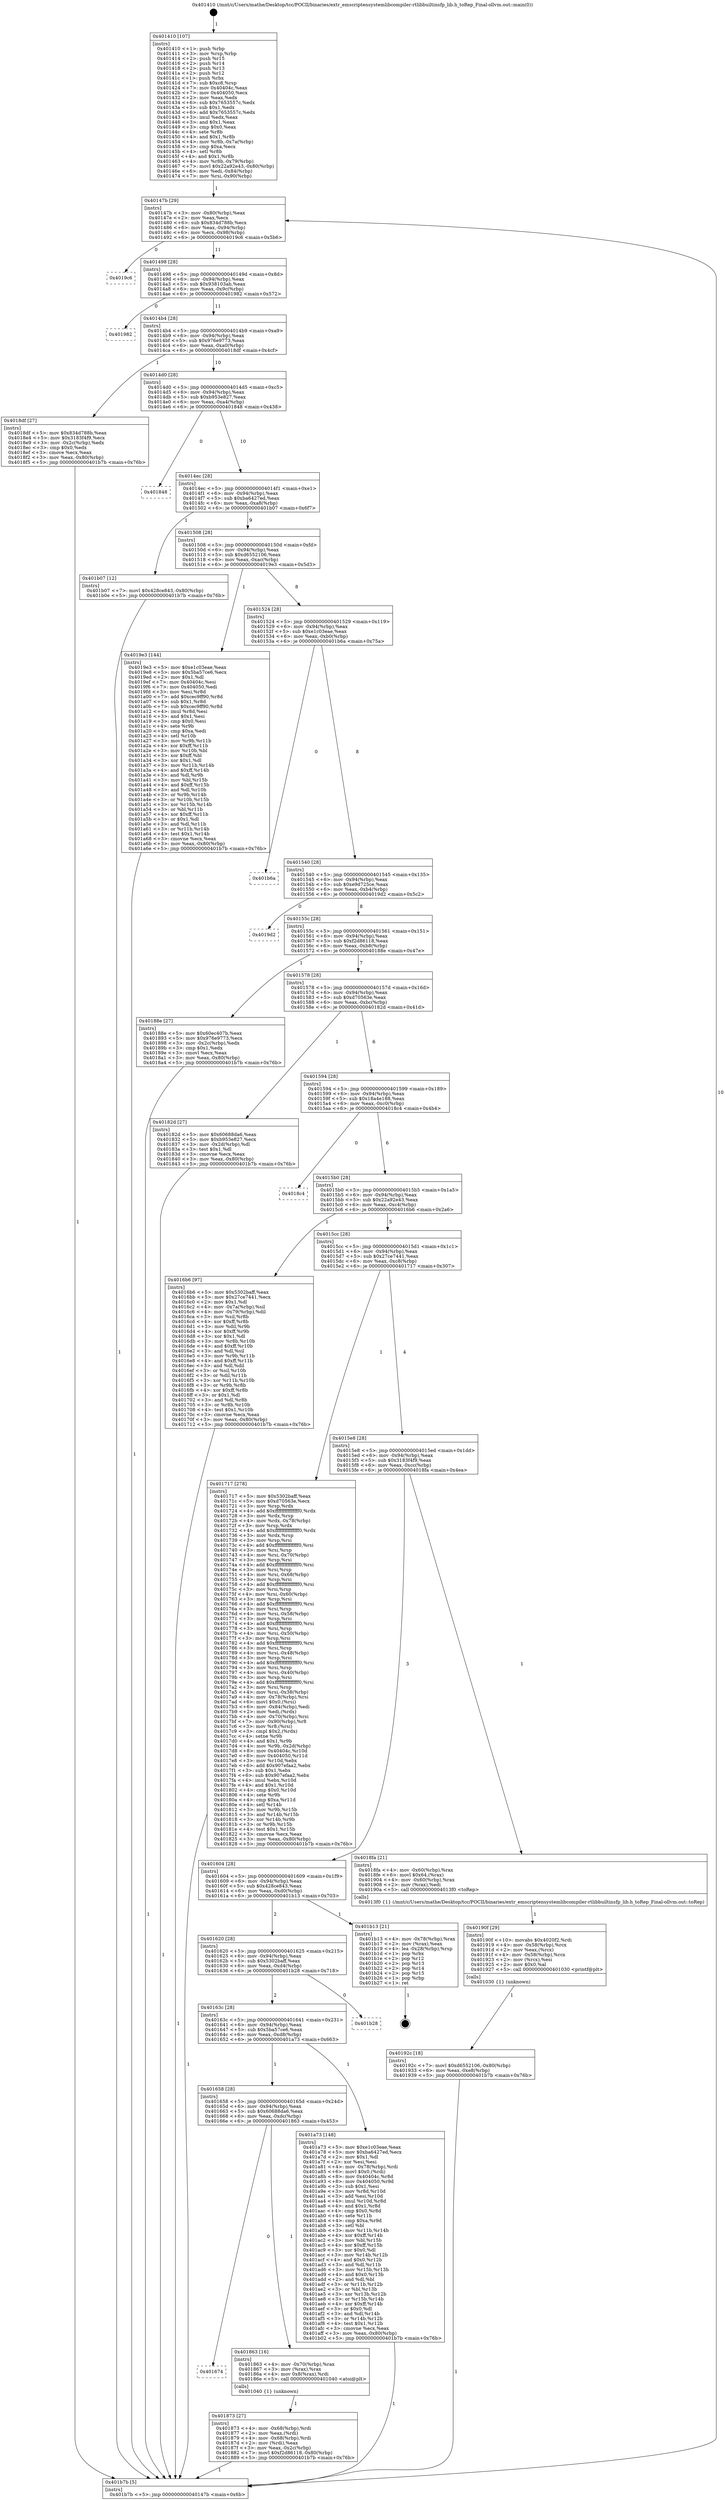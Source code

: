 digraph "0x401410" {
  label = "0x401410 (/mnt/c/Users/mathe/Desktop/tcc/POCII/binaries/extr_emscriptensystemlibcompiler-rtlibbuiltinsfp_lib.h_toRep_Final-ollvm.out::main(0))"
  labelloc = "t"
  node[shape=record]

  Entry [label="",width=0.3,height=0.3,shape=circle,fillcolor=black,style=filled]
  "0x40147b" [label="{
     0x40147b [29]\l
     | [instrs]\l
     &nbsp;&nbsp;0x40147b \<+3\>: mov -0x80(%rbp),%eax\l
     &nbsp;&nbsp;0x40147e \<+2\>: mov %eax,%ecx\l
     &nbsp;&nbsp;0x401480 \<+6\>: sub $0x834d788b,%ecx\l
     &nbsp;&nbsp;0x401486 \<+6\>: mov %eax,-0x94(%rbp)\l
     &nbsp;&nbsp;0x40148c \<+6\>: mov %ecx,-0x98(%rbp)\l
     &nbsp;&nbsp;0x401492 \<+6\>: je 00000000004019c6 \<main+0x5b6\>\l
  }"]
  "0x4019c6" [label="{
     0x4019c6\l
  }", style=dashed]
  "0x401498" [label="{
     0x401498 [28]\l
     | [instrs]\l
     &nbsp;&nbsp;0x401498 \<+5\>: jmp 000000000040149d \<main+0x8d\>\l
     &nbsp;&nbsp;0x40149d \<+6\>: mov -0x94(%rbp),%eax\l
     &nbsp;&nbsp;0x4014a3 \<+5\>: sub $0x938103ab,%eax\l
     &nbsp;&nbsp;0x4014a8 \<+6\>: mov %eax,-0x9c(%rbp)\l
     &nbsp;&nbsp;0x4014ae \<+6\>: je 0000000000401982 \<main+0x572\>\l
  }"]
  Exit [label="",width=0.3,height=0.3,shape=circle,fillcolor=black,style=filled,peripheries=2]
  "0x401982" [label="{
     0x401982\l
  }", style=dashed]
  "0x4014b4" [label="{
     0x4014b4 [28]\l
     | [instrs]\l
     &nbsp;&nbsp;0x4014b4 \<+5\>: jmp 00000000004014b9 \<main+0xa9\>\l
     &nbsp;&nbsp;0x4014b9 \<+6\>: mov -0x94(%rbp),%eax\l
     &nbsp;&nbsp;0x4014bf \<+5\>: sub $0x976e9773,%eax\l
     &nbsp;&nbsp;0x4014c4 \<+6\>: mov %eax,-0xa0(%rbp)\l
     &nbsp;&nbsp;0x4014ca \<+6\>: je 00000000004018df \<main+0x4cf\>\l
  }"]
  "0x40192c" [label="{
     0x40192c [18]\l
     | [instrs]\l
     &nbsp;&nbsp;0x40192c \<+7\>: movl $0xd6552106,-0x80(%rbp)\l
     &nbsp;&nbsp;0x401933 \<+6\>: mov %eax,-0xe8(%rbp)\l
     &nbsp;&nbsp;0x401939 \<+5\>: jmp 0000000000401b7b \<main+0x76b\>\l
  }"]
  "0x4018df" [label="{
     0x4018df [27]\l
     | [instrs]\l
     &nbsp;&nbsp;0x4018df \<+5\>: mov $0x834d788b,%eax\l
     &nbsp;&nbsp;0x4018e4 \<+5\>: mov $0x3183f4f9,%ecx\l
     &nbsp;&nbsp;0x4018e9 \<+3\>: mov -0x2c(%rbp),%edx\l
     &nbsp;&nbsp;0x4018ec \<+3\>: cmp $0x0,%edx\l
     &nbsp;&nbsp;0x4018ef \<+3\>: cmove %ecx,%eax\l
     &nbsp;&nbsp;0x4018f2 \<+3\>: mov %eax,-0x80(%rbp)\l
     &nbsp;&nbsp;0x4018f5 \<+5\>: jmp 0000000000401b7b \<main+0x76b\>\l
  }"]
  "0x4014d0" [label="{
     0x4014d0 [28]\l
     | [instrs]\l
     &nbsp;&nbsp;0x4014d0 \<+5\>: jmp 00000000004014d5 \<main+0xc5\>\l
     &nbsp;&nbsp;0x4014d5 \<+6\>: mov -0x94(%rbp),%eax\l
     &nbsp;&nbsp;0x4014db \<+5\>: sub $0xb953e827,%eax\l
     &nbsp;&nbsp;0x4014e0 \<+6\>: mov %eax,-0xa4(%rbp)\l
     &nbsp;&nbsp;0x4014e6 \<+6\>: je 0000000000401848 \<main+0x438\>\l
  }"]
  "0x40190f" [label="{
     0x40190f [29]\l
     | [instrs]\l
     &nbsp;&nbsp;0x40190f \<+10\>: movabs $0x4020f2,%rdi\l
     &nbsp;&nbsp;0x401919 \<+4\>: mov -0x58(%rbp),%rcx\l
     &nbsp;&nbsp;0x40191d \<+2\>: mov %eax,(%rcx)\l
     &nbsp;&nbsp;0x40191f \<+4\>: mov -0x58(%rbp),%rcx\l
     &nbsp;&nbsp;0x401923 \<+2\>: mov (%rcx),%esi\l
     &nbsp;&nbsp;0x401925 \<+2\>: mov $0x0,%al\l
     &nbsp;&nbsp;0x401927 \<+5\>: call 0000000000401030 \<printf@plt\>\l
     | [calls]\l
     &nbsp;&nbsp;0x401030 \{1\} (unknown)\l
  }"]
  "0x401848" [label="{
     0x401848\l
  }", style=dashed]
  "0x4014ec" [label="{
     0x4014ec [28]\l
     | [instrs]\l
     &nbsp;&nbsp;0x4014ec \<+5\>: jmp 00000000004014f1 \<main+0xe1\>\l
     &nbsp;&nbsp;0x4014f1 \<+6\>: mov -0x94(%rbp),%eax\l
     &nbsp;&nbsp;0x4014f7 \<+5\>: sub $0xba6427ed,%eax\l
     &nbsp;&nbsp;0x4014fc \<+6\>: mov %eax,-0xa8(%rbp)\l
     &nbsp;&nbsp;0x401502 \<+6\>: je 0000000000401b07 \<main+0x6f7\>\l
  }"]
  "0x401873" [label="{
     0x401873 [27]\l
     | [instrs]\l
     &nbsp;&nbsp;0x401873 \<+4\>: mov -0x68(%rbp),%rdi\l
     &nbsp;&nbsp;0x401877 \<+2\>: mov %eax,(%rdi)\l
     &nbsp;&nbsp;0x401879 \<+4\>: mov -0x68(%rbp),%rdi\l
     &nbsp;&nbsp;0x40187d \<+2\>: mov (%rdi),%eax\l
     &nbsp;&nbsp;0x40187f \<+3\>: mov %eax,-0x2c(%rbp)\l
     &nbsp;&nbsp;0x401882 \<+7\>: movl $0xf2d86118,-0x80(%rbp)\l
     &nbsp;&nbsp;0x401889 \<+5\>: jmp 0000000000401b7b \<main+0x76b\>\l
  }"]
  "0x401b07" [label="{
     0x401b07 [12]\l
     | [instrs]\l
     &nbsp;&nbsp;0x401b07 \<+7\>: movl $0x428ce843,-0x80(%rbp)\l
     &nbsp;&nbsp;0x401b0e \<+5\>: jmp 0000000000401b7b \<main+0x76b\>\l
  }"]
  "0x401508" [label="{
     0x401508 [28]\l
     | [instrs]\l
     &nbsp;&nbsp;0x401508 \<+5\>: jmp 000000000040150d \<main+0xfd\>\l
     &nbsp;&nbsp;0x40150d \<+6\>: mov -0x94(%rbp),%eax\l
     &nbsp;&nbsp;0x401513 \<+5\>: sub $0xd6552106,%eax\l
     &nbsp;&nbsp;0x401518 \<+6\>: mov %eax,-0xac(%rbp)\l
     &nbsp;&nbsp;0x40151e \<+6\>: je 00000000004019e3 \<main+0x5d3\>\l
  }"]
  "0x401674" [label="{
     0x401674\l
  }", style=dashed]
  "0x4019e3" [label="{
     0x4019e3 [144]\l
     | [instrs]\l
     &nbsp;&nbsp;0x4019e3 \<+5\>: mov $0xe1c03eae,%eax\l
     &nbsp;&nbsp;0x4019e8 \<+5\>: mov $0x5ba57ce6,%ecx\l
     &nbsp;&nbsp;0x4019ed \<+2\>: mov $0x1,%dl\l
     &nbsp;&nbsp;0x4019ef \<+7\>: mov 0x40404c,%esi\l
     &nbsp;&nbsp;0x4019f6 \<+7\>: mov 0x404050,%edi\l
     &nbsp;&nbsp;0x4019fd \<+3\>: mov %esi,%r8d\l
     &nbsp;&nbsp;0x401a00 \<+7\>: add $0xcec9ff90,%r8d\l
     &nbsp;&nbsp;0x401a07 \<+4\>: sub $0x1,%r8d\l
     &nbsp;&nbsp;0x401a0b \<+7\>: sub $0xcec9ff90,%r8d\l
     &nbsp;&nbsp;0x401a12 \<+4\>: imul %r8d,%esi\l
     &nbsp;&nbsp;0x401a16 \<+3\>: and $0x1,%esi\l
     &nbsp;&nbsp;0x401a19 \<+3\>: cmp $0x0,%esi\l
     &nbsp;&nbsp;0x401a1c \<+4\>: sete %r9b\l
     &nbsp;&nbsp;0x401a20 \<+3\>: cmp $0xa,%edi\l
     &nbsp;&nbsp;0x401a23 \<+4\>: setl %r10b\l
     &nbsp;&nbsp;0x401a27 \<+3\>: mov %r9b,%r11b\l
     &nbsp;&nbsp;0x401a2a \<+4\>: xor $0xff,%r11b\l
     &nbsp;&nbsp;0x401a2e \<+3\>: mov %r10b,%bl\l
     &nbsp;&nbsp;0x401a31 \<+3\>: xor $0xff,%bl\l
     &nbsp;&nbsp;0x401a34 \<+3\>: xor $0x1,%dl\l
     &nbsp;&nbsp;0x401a37 \<+3\>: mov %r11b,%r14b\l
     &nbsp;&nbsp;0x401a3a \<+4\>: and $0xff,%r14b\l
     &nbsp;&nbsp;0x401a3e \<+3\>: and %dl,%r9b\l
     &nbsp;&nbsp;0x401a41 \<+3\>: mov %bl,%r15b\l
     &nbsp;&nbsp;0x401a44 \<+4\>: and $0xff,%r15b\l
     &nbsp;&nbsp;0x401a48 \<+3\>: and %dl,%r10b\l
     &nbsp;&nbsp;0x401a4b \<+3\>: or %r9b,%r14b\l
     &nbsp;&nbsp;0x401a4e \<+3\>: or %r10b,%r15b\l
     &nbsp;&nbsp;0x401a51 \<+3\>: xor %r15b,%r14b\l
     &nbsp;&nbsp;0x401a54 \<+3\>: or %bl,%r11b\l
     &nbsp;&nbsp;0x401a57 \<+4\>: xor $0xff,%r11b\l
     &nbsp;&nbsp;0x401a5b \<+3\>: or $0x1,%dl\l
     &nbsp;&nbsp;0x401a5e \<+3\>: and %dl,%r11b\l
     &nbsp;&nbsp;0x401a61 \<+3\>: or %r11b,%r14b\l
     &nbsp;&nbsp;0x401a64 \<+4\>: test $0x1,%r14b\l
     &nbsp;&nbsp;0x401a68 \<+3\>: cmovne %ecx,%eax\l
     &nbsp;&nbsp;0x401a6b \<+3\>: mov %eax,-0x80(%rbp)\l
     &nbsp;&nbsp;0x401a6e \<+5\>: jmp 0000000000401b7b \<main+0x76b\>\l
  }"]
  "0x401524" [label="{
     0x401524 [28]\l
     | [instrs]\l
     &nbsp;&nbsp;0x401524 \<+5\>: jmp 0000000000401529 \<main+0x119\>\l
     &nbsp;&nbsp;0x401529 \<+6\>: mov -0x94(%rbp),%eax\l
     &nbsp;&nbsp;0x40152f \<+5\>: sub $0xe1c03eae,%eax\l
     &nbsp;&nbsp;0x401534 \<+6\>: mov %eax,-0xb0(%rbp)\l
     &nbsp;&nbsp;0x40153a \<+6\>: je 0000000000401b6a \<main+0x75a\>\l
  }"]
  "0x401863" [label="{
     0x401863 [16]\l
     | [instrs]\l
     &nbsp;&nbsp;0x401863 \<+4\>: mov -0x70(%rbp),%rax\l
     &nbsp;&nbsp;0x401867 \<+3\>: mov (%rax),%rax\l
     &nbsp;&nbsp;0x40186a \<+4\>: mov 0x8(%rax),%rdi\l
     &nbsp;&nbsp;0x40186e \<+5\>: call 0000000000401040 \<atoi@plt\>\l
     | [calls]\l
     &nbsp;&nbsp;0x401040 \{1\} (unknown)\l
  }"]
  "0x401b6a" [label="{
     0x401b6a\l
  }", style=dashed]
  "0x401540" [label="{
     0x401540 [28]\l
     | [instrs]\l
     &nbsp;&nbsp;0x401540 \<+5\>: jmp 0000000000401545 \<main+0x135\>\l
     &nbsp;&nbsp;0x401545 \<+6\>: mov -0x94(%rbp),%eax\l
     &nbsp;&nbsp;0x40154b \<+5\>: sub $0xe9d725ce,%eax\l
     &nbsp;&nbsp;0x401550 \<+6\>: mov %eax,-0xb4(%rbp)\l
     &nbsp;&nbsp;0x401556 \<+6\>: je 00000000004019d2 \<main+0x5c2\>\l
  }"]
  "0x401658" [label="{
     0x401658 [28]\l
     | [instrs]\l
     &nbsp;&nbsp;0x401658 \<+5\>: jmp 000000000040165d \<main+0x24d\>\l
     &nbsp;&nbsp;0x40165d \<+6\>: mov -0x94(%rbp),%eax\l
     &nbsp;&nbsp;0x401663 \<+5\>: sub $0x60688da6,%eax\l
     &nbsp;&nbsp;0x401668 \<+6\>: mov %eax,-0xdc(%rbp)\l
     &nbsp;&nbsp;0x40166e \<+6\>: je 0000000000401863 \<main+0x453\>\l
  }"]
  "0x4019d2" [label="{
     0x4019d2\l
  }", style=dashed]
  "0x40155c" [label="{
     0x40155c [28]\l
     | [instrs]\l
     &nbsp;&nbsp;0x40155c \<+5\>: jmp 0000000000401561 \<main+0x151\>\l
     &nbsp;&nbsp;0x401561 \<+6\>: mov -0x94(%rbp),%eax\l
     &nbsp;&nbsp;0x401567 \<+5\>: sub $0xf2d86118,%eax\l
     &nbsp;&nbsp;0x40156c \<+6\>: mov %eax,-0xb8(%rbp)\l
     &nbsp;&nbsp;0x401572 \<+6\>: je 000000000040188e \<main+0x47e\>\l
  }"]
  "0x401a73" [label="{
     0x401a73 [148]\l
     | [instrs]\l
     &nbsp;&nbsp;0x401a73 \<+5\>: mov $0xe1c03eae,%eax\l
     &nbsp;&nbsp;0x401a78 \<+5\>: mov $0xba6427ed,%ecx\l
     &nbsp;&nbsp;0x401a7d \<+2\>: mov $0x1,%dl\l
     &nbsp;&nbsp;0x401a7f \<+2\>: xor %esi,%esi\l
     &nbsp;&nbsp;0x401a81 \<+4\>: mov -0x78(%rbp),%rdi\l
     &nbsp;&nbsp;0x401a85 \<+6\>: movl $0x0,(%rdi)\l
     &nbsp;&nbsp;0x401a8b \<+8\>: mov 0x40404c,%r8d\l
     &nbsp;&nbsp;0x401a93 \<+8\>: mov 0x404050,%r9d\l
     &nbsp;&nbsp;0x401a9b \<+3\>: sub $0x1,%esi\l
     &nbsp;&nbsp;0x401a9e \<+3\>: mov %r8d,%r10d\l
     &nbsp;&nbsp;0x401aa1 \<+3\>: add %esi,%r10d\l
     &nbsp;&nbsp;0x401aa4 \<+4\>: imul %r10d,%r8d\l
     &nbsp;&nbsp;0x401aa8 \<+4\>: and $0x1,%r8d\l
     &nbsp;&nbsp;0x401aac \<+4\>: cmp $0x0,%r8d\l
     &nbsp;&nbsp;0x401ab0 \<+4\>: sete %r11b\l
     &nbsp;&nbsp;0x401ab4 \<+4\>: cmp $0xa,%r9d\l
     &nbsp;&nbsp;0x401ab8 \<+3\>: setl %bl\l
     &nbsp;&nbsp;0x401abb \<+3\>: mov %r11b,%r14b\l
     &nbsp;&nbsp;0x401abe \<+4\>: xor $0xff,%r14b\l
     &nbsp;&nbsp;0x401ac2 \<+3\>: mov %bl,%r15b\l
     &nbsp;&nbsp;0x401ac5 \<+4\>: xor $0xff,%r15b\l
     &nbsp;&nbsp;0x401ac9 \<+3\>: xor $0x0,%dl\l
     &nbsp;&nbsp;0x401acc \<+3\>: mov %r14b,%r12b\l
     &nbsp;&nbsp;0x401acf \<+4\>: and $0x0,%r12b\l
     &nbsp;&nbsp;0x401ad3 \<+3\>: and %dl,%r11b\l
     &nbsp;&nbsp;0x401ad6 \<+3\>: mov %r15b,%r13b\l
     &nbsp;&nbsp;0x401ad9 \<+4\>: and $0x0,%r13b\l
     &nbsp;&nbsp;0x401add \<+2\>: and %dl,%bl\l
     &nbsp;&nbsp;0x401adf \<+3\>: or %r11b,%r12b\l
     &nbsp;&nbsp;0x401ae2 \<+3\>: or %bl,%r13b\l
     &nbsp;&nbsp;0x401ae5 \<+3\>: xor %r13b,%r12b\l
     &nbsp;&nbsp;0x401ae8 \<+3\>: or %r15b,%r14b\l
     &nbsp;&nbsp;0x401aeb \<+4\>: xor $0xff,%r14b\l
     &nbsp;&nbsp;0x401aef \<+3\>: or $0x0,%dl\l
     &nbsp;&nbsp;0x401af2 \<+3\>: and %dl,%r14b\l
     &nbsp;&nbsp;0x401af5 \<+3\>: or %r14b,%r12b\l
     &nbsp;&nbsp;0x401af8 \<+4\>: test $0x1,%r12b\l
     &nbsp;&nbsp;0x401afc \<+3\>: cmovne %ecx,%eax\l
     &nbsp;&nbsp;0x401aff \<+3\>: mov %eax,-0x80(%rbp)\l
     &nbsp;&nbsp;0x401b02 \<+5\>: jmp 0000000000401b7b \<main+0x76b\>\l
  }"]
  "0x40188e" [label="{
     0x40188e [27]\l
     | [instrs]\l
     &nbsp;&nbsp;0x40188e \<+5\>: mov $0x60ec407b,%eax\l
     &nbsp;&nbsp;0x401893 \<+5\>: mov $0x976e9773,%ecx\l
     &nbsp;&nbsp;0x401898 \<+3\>: mov -0x2c(%rbp),%edx\l
     &nbsp;&nbsp;0x40189b \<+3\>: cmp $0x1,%edx\l
     &nbsp;&nbsp;0x40189e \<+3\>: cmovl %ecx,%eax\l
     &nbsp;&nbsp;0x4018a1 \<+3\>: mov %eax,-0x80(%rbp)\l
     &nbsp;&nbsp;0x4018a4 \<+5\>: jmp 0000000000401b7b \<main+0x76b\>\l
  }"]
  "0x401578" [label="{
     0x401578 [28]\l
     | [instrs]\l
     &nbsp;&nbsp;0x401578 \<+5\>: jmp 000000000040157d \<main+0x16d\>\l
     &nbsp;&nbsp;0x40157d \<+6\>: mov -0x94(%rbp),%eax\l
     &nbsp;&nbsp;0x401583 \<+5\>: sub $0xd70563e,%eax\l
     &nbsp;&nbsp;0x401588 \<+6\>: mov %eax,-0xbc(%rbp)\l
     &nbsp;&nbsp;0x40158e \<+6\>: je 000000000040182d \<main+0x41d\>\l
  }"]
  "0x40163c" [label="{
     0x40163c [28]\l
     | [instrs]\l
     &nbsp;&nbsp;0x40163c \<+5\>: jmp 0000000000401641 \<main+0x231\>\l
     &nbsp;&nbsp;0x401641 \<+6\>: mov -0x94(%rbp),%eax\l
     &nbsp;&nbsp;0x401647 \<+5\>: sub $0x5ba57ce6,%eax\l
     &nbsp;&nbsp;0x40164c \<+6\>: mov %eax,-0xd8(%rbp)\l
     &nbsp;&nbsp;0x401652 \<+6\>: je 0000000000401a73 \<main+0x663\>\l
  }"]
  "0x40182d" [label="{
     0x40182d [27]\l
     | [instrs]\l
     &nbsp;&nbsp;0x40182d \<+5\>: mov $0x60688da6,%eax\l
     &nbsp;&nbsp;0x401832 \<+5\>: mov $0xb953e827,%ecx\l
     &nbsp;&nbsp;0x401837 \<+3\>: mov -0x2d(%rbp),%dl\l
     &nbsp;&nbsp;0x40183a \<+3\>: test $0x1,%dl\l
     &nbsp;&nbsp;0x40183d \<+3\>: cmovne %ecx,%eax\l
     &nbsp;&nbsp;0x401840 \<+3\>: mov %eax,-0x80(%rbp)\l
     &nbsp;&nbsp;0x401843 \<+5\>: jmp 0000000000401b7b \<main+0x76b\>\l
  }"]
  "0x401594" [label="{
     0x401594 [28]\l
     | [instrs]\l
     &nbsp;&nbsp;0x401594 \<+5\>: jmp 0000000000401599 \<main+0x189\>\l
     &nbsp;&nbsp;0x401599 \<+6\>: mov -0x94(%rbp),%eax\l
     &nbsp;&nbsp;0x40159f \<+5\>: sub $0x18a4e188,%eax\l
     &nbsp;&nbsp;0x4015a4 \<+6\>: mov %eax,-0xc0(%rbp)\l
     &nbsp;&nbsp;0x4015aa \<+6\>: je 00000000004018c4 \<main+0x4b4\>\l
  }"]
  "0x401b28" [label="{
     0x401b28\l
  }", style=dashed]
  "0x4018c4" [label="{
     0x4018c4\l
  }", style=dashed]
  "0x4015b0" [label="{
     0x4015b0 [28]\l
     | [instrs]\l
     &nbsp;&nbsp;0x4015b0 \<+5\>: jmp 00000000004015b5 \<main+0x1a5\>\l
     &nbsp;&nbsp;0x4015b5 \<+6\>: mov -0x94(%rbp),%eax\l
     &nbsp;&nbsp;0x4015bb \<+5\>: sub $0x22a92e43,%eax\l
     &nbsp;&nbsp;0x4015c0 \<+6\>: mov %eax,-0xc4(%rbp)\l
     &nbsp;&nbsp;0x4015c6 \<+6\>: je 00000000004016b6 \<main+0x2a6\>\l
  }"]
  "0x401620" [label="{
     0x401620 [28]\l
     | [instrs]\l
     &nbsp;&nbsp;0x401620 \<+5\>: jmp 0000000000401625 \<main+0x215\>\l
     &nbsp;&nbsp;0x401625 \<+6\>: mov -0x94(%rbp),%eax\l
     &nbsp;&nbsp;0x40162b \<+5\>: sub $0x5302baff,%eax\l
     &nbsp;&nbsp;0x401630 \<+6\>: mov %eax,-0xd4(%rbp)\l
     &nbsp;&nbsp;0x401636 \<+6\>: je 0000000000401b28 \<main+0x718\>\l
  }"]
  "0x4016b6" [label="{
     0x4016b6 [97]\l
     | [instrs]\l
     &nbsp;&nbsp;0x4016b6 \<+5\>: mov $0x5302baff,%eax\l
     &nbsp;&nbsp;0x4016bb \<+5\>: mov $0x27ce7441,%ecx\l
     &nbsp;&nbsp;0x4016c0 \<+2\>: mov $0x1,%dl\l
     &nbsp;&nbsp;0x4016c2 \<+4\>: mov -0x7a(%rbp),%sil\l
     &nbsp;&nbsp;0x4016c6 \<+4\>: mov -0x79(%rbp),%dil\l
     &nbsp;&nbsp;0x4016ca \<+3\>: mov %sil,%r8b\l
     &nbsp;&nbsp;0x4016cd \<+4\>: xor $0xff,%r8b\l
     &nbsp;&nbsp;0x4016d1 \<+3\>: mov %dil,%r9b\l
     &nbsp;&nbsp;0x4016d4 \<+4\>: xor $0xff,%r9b\l
     &nbsp;&nbsp;0x4016d8 \<+3\>: xor $0x1,%dl\l
     &nbsp;&nbsp;0x4016db \<+3\>: mov %r8b,%r10b\l
     &nbsp;&nbsp;0x4016de \<+4\>: and $0xff,%r10b\l
     &nbsp;&nbsp;0x4016e2 \<+3\>: and %dl,%sil\l
     &nbsp;&nbsp;0x4016e5 \<+3\>: mov %r9b,%r11b\l
     &nbsp;&nbsp;0x4016e8 \<+4\>: and $0xff,%r11b\l
     &nbsp;&nbsp;0x4016ec \<+3\>: and %dl,%dil\l
     &nbsp;&nbsp;0x4016ef \<+3\>: or %sil,%r10b\l
     &nbsp;&nbsp;0x4016f2 \<+3\>: or %dil,%r11b\l
     &nbsp;&nbsp;0x4016f5 \<+3\>: xor %r11b,%r10b\l
     &nbsp;&nbsp;0x4016f8 \<+3\>: or %r9b,%r8b\l
     &nbsp;&nbsp;0x4016fb \<+4\>: xor $0xff,%r8b\l
     &nbsp;&nbsp;0x4016ff \<+3\>: or $0x1,%dl\l
     &nbsp;&nbsp;0x401702 \<+3\>: and %dl,%r8b\l
     &nbsp;&nbsp;0x401705 \<+3\>: or %r8b,%r10b\l
     &nbsp;&nbsp;0x401708 \<+4\>: test $0x1,%r10b\l
     &nbsp;&nbsp;0x40170c \<+3\>: cmovne %ecx,%eax\l
     &nbsp;&nbsp;0x40170f \<+3\>: mov %eax,-0x80(%rbp)\l
     &nbsp;&nbsp;0x401712 \<+5\>: jmp 0000000000401b7b \<main+0x76b\>\l
  }"]
  "0x4015cc" [label="{
     0x4015cc [28]\l
     | [instrs]\l
     &nbsp;&nbsp;0x4015cc \<+5\>: jmp 00000000004015d1 \<main+0x1c1\>\l
     &nbsp;&nbsp;0x4015d1 \<+6\>: mov -0x94(%rbp),%eax\l
     &nbsp;&nbsp;0x4015d7 \<+5\>: sub $0x27ce7441,%eax\l
     &nbsp;&nbsp;0x4015dc \<+6\>: mov %eax,-0xc8(%rbp)\l
     &nbsp;&nbsp;0x4015e2 \<+6\>: je 0000000000401717 \<main+0x307\>\l
  }"]
  "0x401b7b" [label="{
     0x401b7b [5]\l
     | [instrs]\l
     &nbsp;&nbsp;0x401b7b \<+5\>: jmp 000000000040147b \<main+0x6b\>\l
  }"]
  "0x401410" [label="{
     0x401410 [107]\l
     | [instrs]\l
     &nbsp;&nbsp;0x401410 \<+1\>: push %rbp\l
     &nbsp;&nbsp;0x401411 \<+3\>: mov %rsp,%rbp\l
     &nbsp;&nbsp;0x401414 \<+2\>: push %r15\l
     &nbsp;&nbsp;0x401416 \<+2\>: push %r14\l
     &nbsp;&nbsp;0x401418 \<+2\>: push %r13\l
     &nbsp;&nbsp;0x40141a \<+2\>: push %r12\l
     &nbsp;&nbsp;0x40141c \<+1\>: push %rbx\l
     &nbsp;&nbsp;0x40141d \<+7\>: sub $0xc8,%rsp\l
     &nbsp;&nbsp;0x401424 \<+7\>: mov 0x40404c,%eax\l
     &nbsp;&nbsp;0x40142b \<+7\>: mov 0x404050,%ecx\l
     &nbsp;&nbsp;0x401432 \<+2\>: mov %eax,%edx\l
     &nbsp;&nbsp;0x401434 \<+6\>: sub $0x7653557c,%edx\l
     &nbsp;&nbsp;0x40143a \<+3\>: sub $0x1,%edx\l
     &nbsp;&nbsp;0x40143d \<+6\>: add $0x7653557c,%edx\l
     &nbsp;&nbsp;0x401443 \<+3\>: imul %edx,%eax\l
     &nbsp;&nbsp;0x401446 \<+3\>: and $0x1,%eax\l
     &nbsp;&nbsp;0x401449 \<+3\>: cmp $0x0,%eax\l
     &nbsp;&nbsp;0x40144c \<+4\>: sete %r8b\l
     &nbsp;&nbsp;0x401450 \<+4\>: and $0x1,%r8b\l
     &nbsp;&nbsp;0x401454 \<+4\>: mov %r8b,-0x7a(%rbp)\l
     &nbsp;&nbsp;0x401458 \<+3\>: cmp $0xa,%ecx\l
     &nbsp;&nbsp;0x40145b \<+4\>: setl %r8b\l
     &nbsp;&nbsp;0x40145f \<+4\>: and $0x1,%r8b\l
     &nbsp;&nbsp;0x401463 \<+4\>: mov %r8b,-0x79(%rbp)\l
     &nbsp;&nbsp;0x401467 \<+7\>: movl $0x22a92e43,-0x80(%rbp)\l
     &nbsp;&nbsp;0x40146e \<+6\>: mov %edi,-0x84(%rbp)\l
     &nbsp;&nbsp;0x401474 \<+7\>: mov %rsi,-0x90(%rbp)\l
  }"]
  "0x401b13" [label="{
     0x401b13 [21]\l
     | [instrs]\l
     &nbsp;&nbsp;0x401b13 \<+4\>: mov -0x78(%rbp),%rax\l
     &nbsp;&nbsp;0x401b17 \<+2\>: mov (%rax),%eax\l
     &nbsp;&nbsp;0x401b19 \<+4\>: lea -0x28(%rbp),%rsp\l
     &nbsp;&nbsp;0x401b1d \<+1\>: pop %rbx\l
     &nbsp;&nbsp;0x401b1e \<+2\>: pop %r12\l
     &nbsp;&nbsp;0x401b20 \<+2\>: pop %r13\l
     &nbsp;&nbsp;0x401b22 \<+2\>: pop %r14\l
     &nbsp;&nbsp;0x401b24 \<+2\>: pop %r15\l
     &nbsp;&nbsp;0x401b26 \<+1\>: pop %rbp\l
     &nbsp;&nbsp;0x401b27 \<+1\>: ret\l
  }"]
  "0x401717" [label="{
     0x401717 [278]\l
     | [instrs]\l
     &nbsp;&nbsp;0x401717 \<+5\>: mov $0x5302baff,%eax\l
     &nbsp;&nbsp;0x40171c \<+5\>: mov $0xd70563e,%ecx\l
     &nbsp;&nbsp;0x401721 \<+3\>: mov %rsp,%rdx\l
     &nbsp;&nbsp;0x401724 \<+4\>: add $0xfffffffffffffff0,%rdx\l
     &nbsp;&nbsp;0x401728 \<+3\>: mov %rdx,%rsp\l
     &nbsp;&nbsp;0x40172b \<+4\>: mov %rdx,-0x78(%rbp)\l
     &nbsp;&nbsp;0x40172f \<+3\>: mov %rsp,%rdx\l
     &nbsp;&nbsp;0x401732 \<+4\>: add $0xfffffffffffffff0,%rdx\l
     &nbsp;&nbsp;0x401736 \<+3\>: mov %rdx,%rsp\l
     &nbsp;&nbsp;0x401739 \<+3\>: mov %rsp,%rsi\l
     &nbsp;&nbsp;0x40173c \<+4\>: add $0xfffffffffffffff0,%rsi\l
     &nbsp;&nbsp;0x401740 \<+3\>: mov %rsi,%rsp\l
     &nbsp;&nbsp;0x401743 \<+4\>: mov %rsi,-0x70(%rbp)\l
     &nbsp;&nbsp;0x401747 \<+3\>: mov %rsp,%rsi\l
     &nbsp;&nbsp;0x40174a \<+4\>: add $0xfffffffffffffff0,%rsi\l
     &nbsp;&nbsp;0x40174e \<+3\>: mov %rsi,%rsp\l
     &nbsp;&nbsp;0x401751 \<+4\>: mov %rsi,-0x68(%rbp)\l
     &nbsp;&nbsp;0x401755 \<+3\>: mov %rsp,%rsi\l
     &nbsp;&nbsp;0x401758 \<+4\>: add $0xfffffffffffffff0,%rsi\l
     &nbsp;&nbsp;0x40175c \<+3\>: mov %rsi,%rsp\l
     &nbsp;&nbsp;0x40175f \<+4\>: mov %rsi,-0x60(%rbp)\l
     &nbsp;&nbsp;0x401763 \<+3\>: mov %rsp,%rsi\l
     &nbsp;&nbsp;0x401766 \<+4\>: add $0xfffffffffffffff0,%rsi\l
     &nbsp;&nbsp;0x40176a \<+3\>: mov %rsi,%rsp\l
     &nbsp;&nbsp;0x40176d \<+4\>: mov %rsi,-0x58(%rbp)\l
     &nbsp;&nbsp;0x401771 \<+3\>: mov %rsp,%rsi\l
     &nbsp;&nbsp;0x401774 \<+4\>: add $0xfffffffffffffff0,%rsi\l
     &nbsp;&nbsp;0x401778 \<+3\>: mov %rsi,%rsp\l
     &nbsp;&nbsp;0x40177b \<+4\>: mov %rsi,-0x50(%rbp)\l
     &nbsp;&nbsp;0x40177f \<+3\>: mov %rsp,%rsi\l
     &nbsp;&nbsp;0x401782 \<+4\>: add $0xfffffffffffffff0,%rsi\l
     &nbsp;&nbsp;0x401786 \<+3\>: mov %rsi,%rsp\l
     &nbsp;&nbsp;0x401789 \<+4\>: mov %rsi,-0x48(%rbp)\l
     &nbsp;&nbsp;0x40178d \<+3\>: mov %rsp,%rsi\l
     &nbsp;&nbsp;0x401790 \<+4\>: add $0xfffffffffffffff0,%rsi\l
     &nbsp;&nbsp;0x401794 \<+3\>: mov %rsi,%rsp\l
     &nbsp;&nbsp;0x401797 \<+4\>: mov %rsi,-0x40(%rbp)\l
     &nbsp;&nbsp;0x40179b \<+3\>: mov %rsp,%rsi\l
     &nbsp;&nbsp;0x40179e \<+4\>: add $0xfffffffffffffff0,%rsi\l
     &nbsp;&nbsp;0x4017a2 \<+3\>: mov %rsi,%rsp\l
     &nbsp;&nbsp;0x4017a5 \<+4\>: mov %rsi,-0x38(%rbp)\l
     &nbsp;&nbsp;0x4017a9 \<+4\>: mov -0x78(%rbp),%rsi\l
     &nbsp;&nbsp;0x4017ad \<+6\>: movl $0x0,(%rsi)\l
     &nbsp;&nbsp;0x4017b3 \<+6\>: mov -0x84(%rbp),%edi\l
     &nbsp;&nbsp;0x4017b9 \<+2\>: mov %edi,(%rdx)\l
     &nbsp;&nbsp;0x4017bb \<+4\>: mov -0x70(%rbp),%rsi\l
     &nbsp;&nbsp;0x4017bf \<+7\>: mov -0x90(%rbp),%r8\l
     &nbsp;&nbsp;0x4017c6 \<+3\>: mov %r8,(%rsi)\l
     &nbsp;&nbsp;0x4017c9 \<+3\>: cmpl $0x2,(%rdx)\l
     &nbsp;&nbsp;0x4017cc \<+4\>: setne %r9b\l
     &nbsp;&nbsp;0x4017d0 \<+4\>: and $0x1,%r9b\l
     &nbsp;&nbsp;0x4017d4 \<+4\>: mov %r9b,-0x2d(%rbp)\l
     &nbsp;&nbsp;0x4017d8 \<+8\>: mov 0x40404c,%r10d\l
     &nbsp;&nbsp;0x4017e0 \<+8\>: mov 0x404050,%r11d\l
     &nbsp;&nbsp;0x4017e8 \<+3\>: mov %r10d,%ebx\l
     &nbsp;&nbsp;0x4017eb \<+6\>: add $0x907efaa2,%ebx\l
     &nbsp;&nbsp;0x4017f1 \<+3\>: sub $0x1,%ebx\l
     &nbsp;&nbsp;0x4017f4 \<+6\>: sub $0x907efaa2,%ebx\l
     &nbsp;&nbsp;0x4017fa \<+4\>: imul %ebx,%r10d\l
     &nbsp;&nbsp;0x4017fe \<+4\>: and $0x1,%r10d\l
     &nbsp;&nbsp;0x401802 \<+4\>: cmp $0x0,%r10d\l
     &nbsp;&nbsp;0x401806 \<+4\>: sete %r9b\l
     &nbsp;&nbsp;0x40180a \<+4\>: cmp $0xa,%r11d\l
     &nbsp;&nbsp;0x40180e \<+4\>: setl %r14b\l
     &nbsp;&nbsp;0x401812 \<+3\>: mov %r9b,%r15b\l
     &nbsp;&nbsp;0x401815 \<+3\>: and %r14b,%r15b\l
     &nbsp;&nbsp;0x401818 \<+3\>: xor %r14b,%r9b\l
     &nbsp;&nbsp;0x40181b \<+3\>: or %r9b,%r15b\l
     &nbsp;&nbsp;0x40181e \<+4\>: test $0x1,%r15b\l
     &nbsp;&nbsp;0x401822 \<+3\>: cmovne %ecx,%eax\l
     &nbsp;&nbsp;0x401825 \<+3\>: mov %eax,-0x80(%rbp)\l
     &nbsp;&nbsp;0x401828 \<+5\>: jmp 0000000000401b7b \<main+0x76b\>\l
  }"]
  "0x4015e8" [label="{
     0x4015e8 [28]\l
     | [instrs]\l
     &nbsp;&nbsp;0x4015e8 \<+5\>: jmp 00000000004015ed \<main+0x1dd\>\l
     &nbsp;&nbsp;0x4015ed \<+6\>: mov -0x94(%rbp),%eax\l
     &nbsp;&nbsp;0x4015f3 \<+5\>: sub $0x3183f4f9,%eax\l
     &nbsp;&nbsp;0x4015f8 \<+6\>: mov %eax,-0xcc(%rbp)\l
     &nbsp;&nbsp;0x4015fe \<+6\>: je 00000000004018fa \<main+0x4ea\>\l
  }"]
  "0x401604" [label="{
     0x401604 [28]\l
     | [instrs]\l
     &nbsp;&nbsp;0x401604 \<+5\>: jmp 0000000000401609 \<main+0x1f9\>\l
     &nbsp;&nbsp;0x401609 \<+6\>: mov -0x94(%rbp),%eax\l
     &nbsp;&nbsp;0x40160f \<+5\>: sub $0x428ce843,%eax\l
     &nbsp;&nbsp;0x401614 \<+6\>: mov %eax,-0xd0(%rbp)\l
     &nbsp;&nbsp;0x40161a \<+6\>: je 0000000000401b13 \<main+0x703\>\l
  }"]
  "0x4018fa" [label="{
     0x4018fa [21]\l
     | [instrs]\l
     &nbsp;&nbsp;0x4018fa \<+4\>: mov -0x60(%rbp),%rax\l
     &nbsp;&nbsp;0x4018fe \<+6\>: movl $0x64,(%rax)\l
     &nbsp;&nbsp;0x401904 \<+4\>: mov -0x60(%rbp),%rax\l
     &nbsp;&nbsp;0x401908 \<+2\>: mov (%rax),%edi\l
     &nbsp;&nbsp;0x40190a \<+5\>: call 00000000004013f0 \<toRep\>\l
     | [calls]\l
     &nbsp;&nbsp;0x4013f0 \{1\} (/mnt/c/Users/mathe/Desktop/tcc/POCII/binaries/extr_emscriptensystemlibcompiler-rtlibbuiltinsfp_lib.h_toRep_Final-ollvm.out::toRep)\l
  }"]
  Entry -> "0x401410" [label=" 1"]
  "0x40147b" -> "0x4019c6" [label=" 0"]
  "0x40147b" -> "0x401498" [label=" 11"]
  "0x401b13" -> Exit [label=" 1"]
  "0x401498" -> "0x401982" [label=" 0"]
  "0x401498" -> "0x4014b4" [label=" 11"]
  "0x401b07" -> "0x401b7b" [label=" 1"]
  "0x4014b4" -> "0x4018df" [label=" 1"]
  "0x4014b4" -> "0x4014d0" [label=" 10"]
  "0x401a73" -> "0x401b7b" [label=" 1"]
  "0x4014d0" -> "0x401848" [label=" 0"]
  "0x4014d0" -> "0x4014ec" [label=" 10"]
  "0x4019e3" -> "0x401b7b" [label=" 1"]
  "0x4014ec" -> "0x401b07" [label=" 1"]
  "0x4014ec" -> "0x401508" [label=" 9"]
  "0x40192c" -> "0x401b7b" [label=" 1"]
  "0x401508" -> "0x4019e3" [label=" 1"]
  "0x401508" -> "0x401524" [label=" 8"]
  "0x40190f" -> "0x40192c" [label=" 1"]
  "0x401524" -> "0x401b6a" [label=" 0"]
  "0x401524" -> "0x401540" [label=" 8"]
  "0x4018fa" -> "0x40190f" [label=" 1"]
  "0x401540" -> "0x4019d2" [label=" 0"]
  "0x401540" -> "0x40155c" [label=" 8"]
  "0x40188e" -> "0x401b7b" [label=" 1"]
  "0x40155c" -> "0x40188e" [label=" 1"]
  "0x40155c" -> "0x401578" [label=" 7"]
  "0x401873" -> "0x401b7b" [label=" 1"]
  "0x401578" -> "0x40182d" [label=" 1"]
  "0x401578" -> "0x401594" [label=" 6"]
  "0x401658" -> "0x401674" [label=" 0"]
  "0x401594" -> "0x4018c4" [label=" 0"]
  "0x401594" -> "0x4015b0" [label=" 6"]
  "0x401658" -> "0x401863" [label=" 1"]
  "0x4015b0" -> "0x4016b6" [label=" 1"]
  "0x4015b0" -> "0x4015cc" [label=" 5"]
  "0x4016b6" -> "0x401b7b" [label=" 1"]
  "0x401410" -> "0x40147b" [label=" 1"]
  "0x401b7b" -> "0x40147b" [label=" 10"]
  "0x40163c" -> "0x401658" [label=" 1"]
  "0x4015cc" -> "0x401717" [label=" 1"]
  "0x4015cc" -> "0x4015e8" [label=" 4"]
  "0x40163c" -> "0x401a73" [label=" 1"]
  "0x401717" -> "0x401b7b" [label=" 1"]
  "0x40182d" -> "0x401b7b" [label=" 1"]
  "0x401620" -> "0x40163c" [label=" 2"]
  "0x4015e8" -> "0x4018fa" [label=" 1"]
  "0x4015e8" -> "0x401604" [label=" 3"]
  "0x401863" -> "0x401873" [label=" 1"]
  "0x401604" -> "0x401b13" [label=" 1"]
  "0x401604" -> "0x401620" [label=" 2"]
  "0x4018df" -> "0x401b7b" [label=" 1"]
  "0x401620" -> "0x401b28" [label=" 0"]
}
